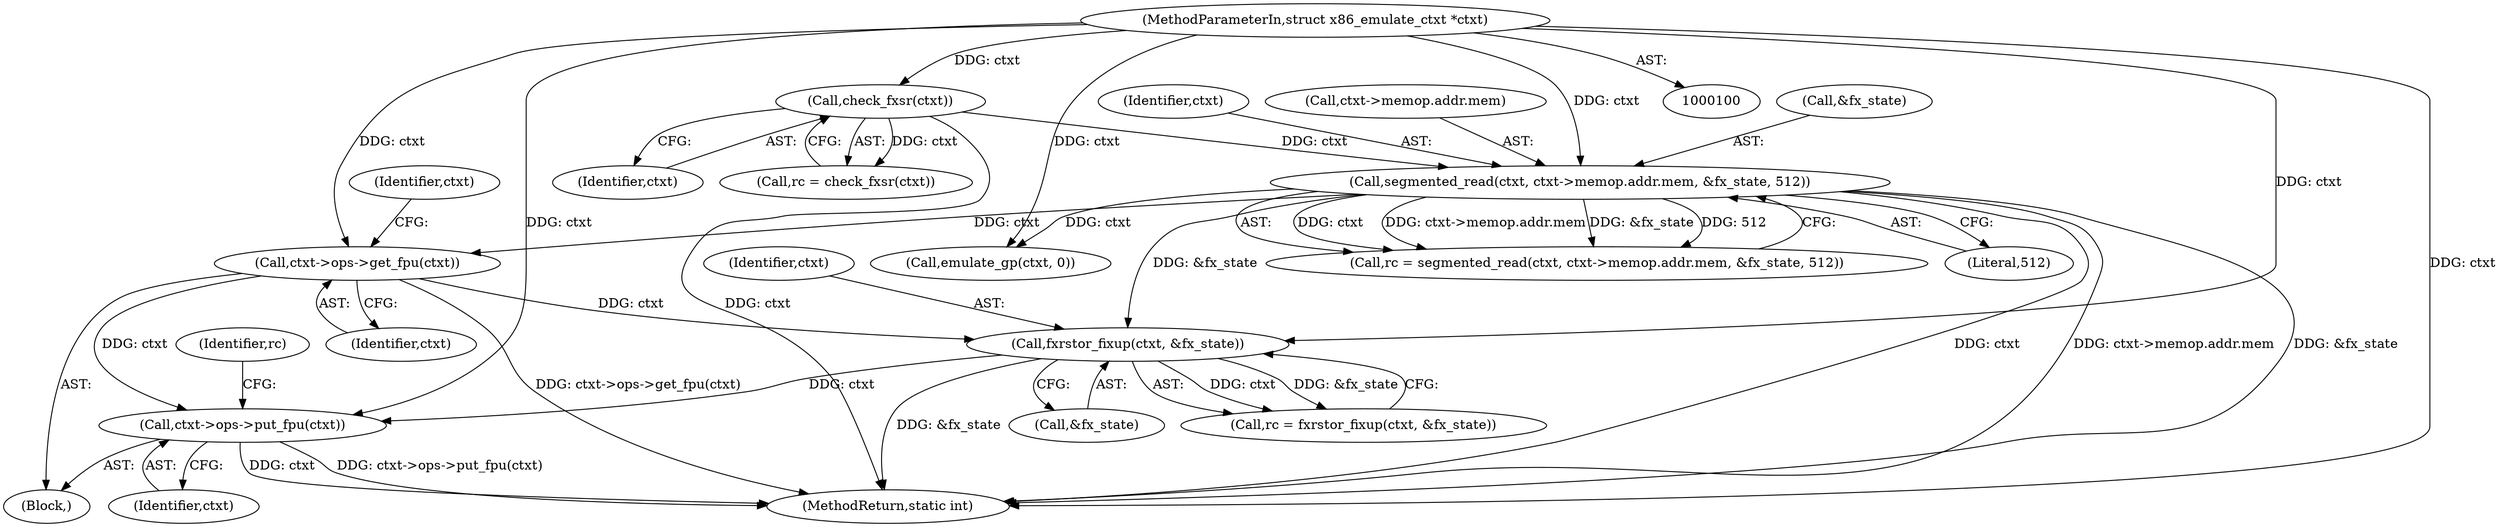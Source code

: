 digraph "1_linux_129a72a0d3c8e139a04512325384fe5ac119e74d@pointer" {
"1000163" [label="(Call,ctxt->ops->put_fpu(ctxt))"];
"1000155" [label="(Call,fxrstor_fixup(ctxt, &fx_state))"];
"1000145" [label="(Call,ctxt->ops->get_fpu(ctxt))"];
"1000117" [label="(Call,segmented_read(ctxt, ctxt->memop.addr.mem, &fx_state, 512))"];
"1000107" [label="(Call,check_fxsr(ctxt))"];
"1000101" [label="(MethodParameterIn,struct x86_emulate_ctxt *ctxt)"];
"1000166" [label="(Identifier,rc)"];
"1000126" [label="(Call,&fx_state)"];
"1000128" [label="(Literal,512)"];
"1000167" [label="(MethodReturn,static int)"];
"1000155" [label="(Call,fxrstor_fixup(ctxt, &fx_state))"];
"1000157" [label="(Call,&fx_state)"];
"1000117" [label="(Call,segmented_read(ctxt, ctxt->memop.addr.mem, &fx_state, 512))"];
"1000156" [label="(Identifier,ctxt)"];
"1000164" [label="(Identifier,ctxt)"];
"1000101" [label="(MethodParameterIn,struct x86_emulate_ctxt *ctxt)"];
"1000118" [label="(Identifier,ctxt)"];
"1000119" [label="(Call,ctxt->memop.addr.mem)"];
"1000142" [label="(Call,emulate_gp(ctxt, 0))"];
"1000108" [label="(Identifier,ctxt)"];
"1000146" [label="(Identifier,ctxt)"];
"1000153" [label="(Call,rc = fxrstor_fixup(ctxt, &fx_state))"];
"1000107" [label="(Call,check_fxsr(ctxt))"];
"1000163" [label="(Call,ctxt->ops->put_fpu(ctxt))"];
"1000102" [label="(Block,)"];
"1000115" [label="(Call,rc = segmented_read(ctxt, ctxt->memop.addr.mem, &fx_state, 512))"];
"1000145" [label="(Call,ctxt->ops->get_fpu(ctxt))"];
"1000150" [label="(Identifier,ctxt)"];
"1000105" [label="(Call,rc = check_fxsr(ctxt))"];
"1000163" -> "1000102"  [label="AST: "];
"1000163" -> "1000164"  [label="CFG: "];
"1000164" -> "1000163"  [label="AST: "];
"1000166" -> "1000163"  [label="CFG: "];
"1000163" -> "1000167"  [label="DDG: ctxt"];
"1000163" -> "1000167"  [label="DDG: ctxt->ops->put_fpu(ctxt)"];
"1000155" -> "1000163"  [label="DDG: ctxt"];
"1000145" -> "1000163"  [label="DDG: ctxt"];
"1000101" -> "1000163"  [label="DDG: ctxt"];
"1000155" -> "1000153"  [label="AST: "];
"1000155" -> "1000157"  [label="CFG: "];
"1000156" -> "1000155"  [label="AST: "];
"1000157" -> "1000155"  [label="AST: "];
"1000153" -> "1000155"  [label="CFG: "];
"1000155" -> "1000167"  [label="DDG: &fx_state"];
"1000155" -> "1000153"  [label="DDG: ctxt"];
"1000155" -> "1000153"  [label="DDG: &fx_state"];
"1000145" -> "1000155"  [label="DDG: ctxt"];
"1000101" -> "1000155"  [label="DDG: ctxt"];
"1000117" -> "1000155"  [label="DDG: &fx_state"];
"1000145" -> "1000102"  [label="AST: "];
"1000145" -> "1000146"  [label="CFG: "];
"1000146" -> "1000145"  [label="AST: "];
"1000150" -> "1000145"  [label="CFG: "];
"1000145" -> "1000167"  [label="DDG: ctxt->ops->get_fpu(ctxt)"];
"1000117" -> "1000145"  [label="DDG: ctxt"];
"1000101" -> "1000145"  [label="DDG: ctxt"];
"1000117" -> "1000115"  [label="AST: "];
"1000117" -> "1000128"  [label="CFG: "];
"1000118" -> "1000117"  [label="AST: "];
"1000119" -> "1000117"  [label="AST: "];
"1000126" -> "1000117"  [label="AST: "];
"1000128" -> "1000117"  [label="AST: "];
"1000115" -> "1000117"  [label="CFG: "];
"1000117" -> "1000167"  [label="DDG: ctxt"];
"1000117" -> "1000167"  [label="DDG: ctxt->memop.addr.mem"];
"1000117" -> "1000167"  [label="DDG: &fx_state"];
"1000117" -> "1000115"  [label="DDG: ctxt"];
"1000117" -> "1000115"  [label="DDG: ctxt->memop.addr.mem"];
"1000117" -> "1000115"  [label="DDG: &fx_state"];
"1000117" -> "1000115"  [label="DDG: 512"];
"1000107" -> "1000117"  [label="DDG: ctxt"];
"1000101" -> "1000117"  [label="DDG: ctxt"];
"1000117" -> "1000142"  [label="DDG: ctxt"];
"1000107" -> "1000105"  [label="AST: "];
"1000107" -> "1000108"  [label="CFG: "];
"1000108" -> "1000107"  [label="AST: "];
"1000105" -> "1000107"  [label="CFG: "];
"1000107" -> "1000167"  [label="DDG: ctxt"];
"1000107" -> "1000105"  [label="DDG: ctxt"];
"1000101" -> "1000107"  [label="DDG: ctxt"];
"1000101" -> "1000100"  [label="AST: "];
"1000101" -> "1000167"  [label="DDG: ctxt"];
"1000101" -> "1000142"  [label="DDG: ctxt"];
}

